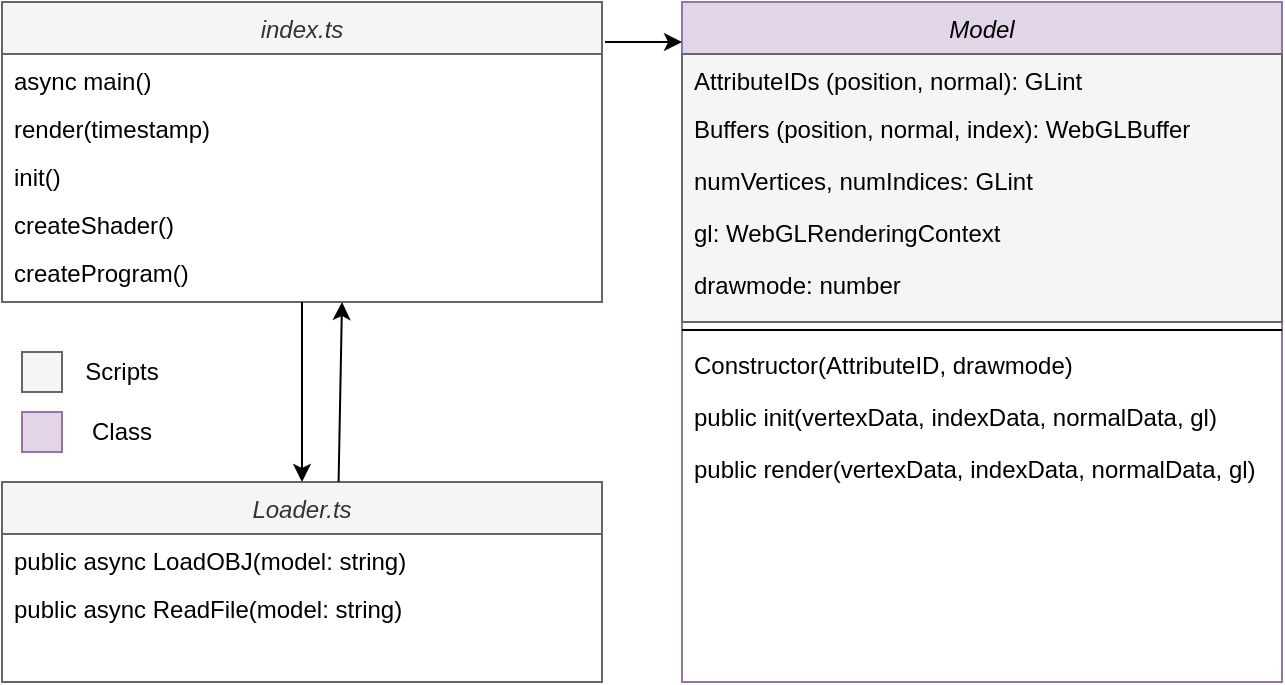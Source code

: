 <mxfile version="20.6.0"><diagram id="C5RBs43oDa-KdzZeNtuy" name="Page-1"><mxGraphModel dx="981" dy="538" grid="1" gridSize="10" guides="1" tooltips="1" connect="1" arrows="1" fold="1" page="1" pageScale="1" pageWidth="827" pageHeight="1169" math="0" shadow="0"><root><mxCell id="WIyWlLk6GJQsqaUBKTNV-0"/><mxCell id="WIyWlLk6GJQsqaUBKTNV-1" parent="WIyWlLk6GJQsqaUBKTNV-0"/><mxCell id="zkfFHV4jXpPFQw0GAbJ--0" value="Model" style="swimlane;fontStyle=2;align=center;verticalAlign=top;childLayout=stackLayout;horizontal=1;startSize=26;horizontalStack=0;resizeParent=1;resizeLast=0;collapsible=1;marginBottom=0;rounded=0;shadow=0;strokeWidth=1;fillColor=#e1d5e7;strokeColor=#9673a6;" parent="WIyWlLk6GJQsqaUBKTNV-1" vertex="1"><mxGeometry x="430" y="40" width="300" height="340" as="geometry"><mxRectangle x="230" y="140" width="160" height="26" as="alternateBounds"/></mxGeometry></mxCell><mxCell id="ddMBwT2aPCV6fHb5aI7i-10" value="" style="group" vertex="1" connectable="0" parent="zkfFHV4jXpPFQw0GAbJ--0"><mxGeometry y="26" width="300" height="142" as="geometry"/></mxCell><mxCell id="ddMBwT2aPCV6fHb5aI7i-9" value="" style="rounded=0;whiteSpace=wrap;html=1;fillColor=#f5f5f5;strokeColor=#666666;fontColor=#333333;" vertex="1" parent="ddMBwT2aPCV6fHb5aI7i-10"><mxGeometry width="300" height="134" as="geometry"/></mxCell><mxCell id="zkfFHV4jXpPFQw0GAbJ--1" value="AttributeIDs (position, normal): GLint&#xA;" style="text;align=left;verticalAlign=top;spacingLeft=4;spacingRight=4;overflow=hidden;rotatable=0;points=[[0,0.5],[1,0.5]];portConstraint=eastwest;" parent="ddMBwT2aPCV6fHb5aI7i-10" vertex="1"><mxGeometry width="300" height="24" as="geometry"/></mxCell><mxCell id="zkfFHV4jXpPFQw0GAbJ--2" value="Buffers (position, normal, index): WebGLBuffer" style="text;align=left;verticalAlign=top;spacingLeft=4;spacingRight=4;overflow=hidden;rotatable=0;points=[[0,0.5],[1,0.5]];portConstraint=eastwest;rounded=0;shadow=0;html=0;" parent="ddMBwT2aPCV6fHb5aI7i-10" vertex="1"><mxGeometry y="24" width="300" height="26" as="geometry"/></mxCell><mxCell id="zkfFHV4jXpPFQw0GAbJ--3" value="numVertices, numIndices: GLint" style="text;align=left;verticalAlign=top;spacingLeft=4;spacingRight=4;overflow=hidden;rotatable=0;points=[[0,0.5],[1,0.5]];portConstraint=eastwest;rounded=0;shadow=0;html=0;" parent="ddMBwT2aPCV6fHb5aI7i-10" vertex="1"><mxGeometry y="50" width="300" height="26" as="geometry"/></mxCell><mxCell id="ddMBwT2aPCV6fHb5aI7i-3" value="gl: WebGLRenderingContext" style="text;align=left;verticalAlign=top;spacingLeft=4;spacingRight=4;overflow=hidden;rotatable=0;points=[[0,0.5],[1,0.5]];portConstraint=eastwest;rounded=0;shadow=0;html=0;" vertex="1" parent="ddMBwT2aPCV6fHb5aI7i-10"><mxGeometry y="76" width="300" height="26" as="geometry"/></mxCell><mxCell id="ddMBwT2aPCV6fHb5aI7i-4" value="drawmode: number" style="text;align=left;verticalAlign=top;spacingLeft=4;spacingRight=4;overflow=hidden;rotatable=0;points=[[0,0.5],[1,0.5]];portConstraint=eastwest;rounded=0;shadow=0;html=0;" vertex="1" parent="ddMBwT2aPCV6fHb5aI7i-10"><mxGeometry y="102" width="300" height="26" as="geometry"/></mxCell><mxCell id="zkfFHV4jXpPFQw0GAbJ--4" value="" style="line;html=1;strokeWidth=1;align=left;verticalAlign=middle;spacingTop=-1;spacingLeft=3;spacingRight=3;rotatable=1;labelPosition=right;points=[];portConstraint=eastwest;movable=1;resizable=1;deletable=1;editable=1;connectable=1;" parent="ddMBwT2aPCV6fHb5aI7i-10" vertex="1"><mxGeometry y="134" width="300" height="8" as="geometry"/></mxCell><mxCell id="ddMBwT2aPCV6fHb5aI7i-5" value="Constructor(AttributeID, drawmode)" style="text;align=left;verticalAlign=top;spacingLeft=4;spacingRight=4;overflow=hidden;rotatable=0;points=[[0,0.5],[1,0.5]];portConstraint=eastwest;rounded=0;shadow=0;html=0;" vertex="1" parent="zkfFHV4jXpPFQw0GAbJ--0"><mxGeometry y="168" width="300" height="26" as="geometry"/></mxCell><mxCell id="ddMBwT2aPCV6fHb5aI7i-6" value="public init(vertexData, indexData, normalData, gl)" style="text;align=left;verticalAlign=top;spacingLeft=4;spacingRight=4;overflow=hidden;rotatable=0;points=[[0,0.5],[1,0.5]];portConstraint=eastwest;rounded=0;shadow=0;html=0;" vertex="1" parent="zkfFHV4jXpPFQw0GAbJ--0"><mxGeometry y="194" width="300" height="26" as="geometry"/></mxCell><mxCell id="ddMBwT2aPCV6fHb5aI7i-7" value="public render(vertexData, indexData, normalData, gl)" style="text;align=left;verticalAlign=top;spacingLeft=4;spacingRight=4;overflow=hidden;rotatable=0;points=[[0,0.5],[1,0.5]];portConstraint=eastwest;rounded=0;shadow=0;html=0;" vertex="1" parent="zkfFHV4jXpPFQw0GAbJ--0"><mxGeometry y="220" width="300" height="26" as="geometry"/></mxCell><mxCell id="ddMBwT2aPCV6fHb5aI7i-36" value="index.ts" style="swimlane;fontStyle=2;align=center;verticalAlign=top;childLayout=stackLayout;horizontal=1;startSize=26;horizontalStack=0;resizeParent=1;resizeLast=0;collapsible=1;marginBottom=0;rounded=0;shadow=0;strokeWidth=1;fillColor=#f5f5f5;strokeColor=#666666;fontColor=#333333;" vertex="1" parent="WIyWlLk6GJQsqaUBKTNV-1"><mxGeometry x="90" y="40" width="300" height="150" as="geometry"><mxRectangle x="230" y="140" width="160" height="26" as="alternateBounds"/></mxGeometry></mxCell><mxCell id="ddMBwT2aPCV6fHb5aI7i-51" value="async main()&#xA;" style="text;align=left;verticalAlign=top;spacingLeft=4;spacingRight=4;overflow=hidden;rotatable=0;points=[[0,0.5],[1,0.5]];portConstraint=eastwest;" vertex="1" parent="ddMBwT2aPCV6fHb5aI7i-36"><mxGeometry y="26" width="300" height="24" as="geometry"/></mxCell><mxCell id="ddMBwT2aPCV6fHb5aI7i-52" value="render(timestamp)" style="text;align=left;verticalAlign=top;spacingLeft=4;spacingRight=4;overflow=hidden;rotatable=0;points=[[0,0.5],[1,0.5]];portConstraint=eastwest;" vertex="1" parent="ddMBwT2aPCV6fHb5aI7i-36"><mxGeometry y="50" width="300" height="24" as="geometry"/></mxCell><mxCell id="ddMBwT2aPCV6fHb5aI7i-53" value="init()" style="text;align=left;verticalAlign=top;spacingLeft=4;spacingRight=4;overflow=hidden;rotatable=0;points=[[0,0.5],[1,0.5]];portConstraint=eastwest;" vertex="1" parent="ddMBwT2aPCV6fHb5aI7i-36"><mxGeometry y="74" width="300" height="24" as="geometry"/></mxCell><mxCell id="ddMBwT2aPCV6fHb5aI7i-55" value="createShader()" style="text;align=left;verticalAlign=top;spacingLeft=4;spacingRight=4;overflow=hidden;rotatable=0;points=[[0,0.5],[1,0.5]];portConstraint=eastwest;" vertex="1" parent="ddMBwT2aPCV6fHb5aI7i-36"><mxGeometry y="98" width="300" height="24" as="geometry"/></mxCell><mxCell id="ddMBwT2aPCV6fHb5aI7i-54" value="createProgram()" style="text;align=left;verticalAlign=top;spacingLeft=4;spacingRight=4;overflow=hidden;rotatable=0;points=[[0,0.5],[1,0.5]];portConstraint=eastwest;" vertex="1" parent="ddMBwT2aPCV6fHb5aI7i-36"><mxGeometry y="122" width="300" height="24" as="geometry"/></mxCell><mxCell id="ddMBwT2aPCV6fHb5aI7i-48" value="Loader.ts" style="swimlane;fontStyle=2;align=center;verticalAlign=top;childLayout=stackLayout;horizontal=1;startSize=26;horizontalStack=0;resizeParent=1;resizeLast=0;collapsible=1;marginBottom=0;rounded=0;shadow=0;strokeWidth=1;fillColor=#f5f5f5;strokeColor=#666666;fontColor=#333333;" vertex="1" parent="WIyWlLk6GJQsqaUBKTNV-1"><mxGeometry x="90" y="280" width="300" height="100" as="geometry"><mxRectangle x="230" y="140" width="160" height="26" as="alternateBounds"/></mxGeometry></mxCell><mxCell id="ddMBwT2aPCV6fHb5aI7i-49" value="public async LoadOBJ(model: string)" style="text;align=left;verticalAlign=top;spacingLeft=4;spacingRight=4;overflow=hidden;rotatable=0;points=[[0,0.5],[1,0.5]];portConstraint=eastwest;" vertex="1" parent="ddMBwT2aPCV6fHb5aI7i-48"><mxGeometry y="26" width="300" height="24" as="geometry"/></mxCell><mxCell id="ddMBwT2aPCV6fHb5aI7i-50" value="public async ReadFile(model: string)" style="text;align=left;verticalAlign=top;spacingLeft=4;spacingRight=4;overflow=hidden;rotatable=0;points=[[0,0.5],[1,0.5]];portConstraint=eastwest;" vertex="1" parent="ddMBwT2aPCV6fHb5aI7i-48"><mxGeometry y="50" width="300" height="24" as="geometry"/></mxCell><mxCell id="ddMBwT2aPCV6fHb5aI7i-56" value="" style="endArrow=classic;html=1;rounded=0;exitX=0.5;exitY=1;exitDx=0;exitDy=0;" edge="1" parent="WIyWlLk6GJQsqaUBKTNV-1" source="ddMBwT2aPCV6fHb5aI7i-36" target="ddMBwT2aPCV6fHb5aI7i-48"><mxGeometry width="50" height="50" relative="1" as="geometry"><mxPoint x="20" y="250" as="sourcePoint"/><mxPoint x="70" y="200" as="targetPoint"/></mxGeometry></mxCell><mxCell id="ddMBwT2aPCV6fHb5aI7i-58" value="" style="endArrow=classic;html=1;rounded=0;exitX=0.561;exitY=-0.001;exitDx=0;exitDy=0;exitPerimeter=0;" edge="1" parent="WIyWlLk6GJQsqaUBKTNV-1" source="ddMBwT2aPCV6fHb5aI7i-48"><mxGeometry width="50" height="50" relative="1" as="geometry"><mxPoint x="300" y="270" as="sourcePoint"/><mxPoint x="260" y="190" as="targetPoint"/></mxGeometry></mxCell><mxCell id="ddMBwT2aPCV6fHb5aI7i-59" value="" style="endArrow=classic;html=1;rounded=0;exitX=1.005;exitY=0.133;exitDx=0;exitDy=0;exitPerimeter=0;entryX=0;entryY=0.059;entryDx=0;entryDy=0;entryPerimeter=0;" edge="1" parent="WIyWlLk6GJQsqaUBKTNV-1" source="ddMBwT2aPCV6fHb5aI7i-36" target="zkfFHV4jXpPFQw0GAbJ--0"><mxGeometry width="50" height="50" relative="1" as="geometry"><mxPoint x="370" y="280" as="sourcePoint"/><mxPoint x="470" y="60" as="targetPoint"/></mxGeometry></mxCell><mxCell id="ddMBwT2aPCV6fHb5aI7i-64" value="" style="group" vertex="1" connectable="0" parent="WIyWlLk6GJQsqaUBKTNV-1"><mxGeometry x="100" y="210" width="80" height="60" as="geometry"/></mxCell><mxCell id="ddMBwT2aPCV6fHb5aI7i-60" value="" style="rounded=0;whiteSpace=wrap;html=1;fillColor=#f5f5f5;fontColor=#333333;strokeColor=#666666;" vertex="1" parent="ddMBwT2aPCV6fHb5aI7i-64"><mxGeometry y="5" width="20" height="20" as="geometry"/></mxCell><mxCell id="ddMBwT2aPCV6fHb5aI7i-61" value="Scripts" style="text;html=1;strokeColor=none;fillColor=none;align=center;verticalAlign=middle;whiteSpace=wrap;rounded=0;" vertex="1" parent="ddMBwT2aPCV6fHb5aI7i-64"><mxGeometry x="20" width="60" height="30" as="geometry"/></mxCell><mxCell id="ddMBwT2aPCV6fHb5aI7i-62" value="" style="rounded=0;whiteSpace=wrap;html=1;fillColor=#e1d5e7;strokeColor=#9673a6;" vertex="1" parent="ddMBwT2aPCV6fHb5aI7i-64"><mxGeometry y="35" width="20" height="20" as="geometry"/></mxCell><mxCell id="ddMBwT2aPCV6fHb5aI7i-63" value="Class" style="text;html=1;strokeColor=none;fillColor=none;align=center;verticalAlign=middle;whiteSpace=wrap;rounded=0;" vertex="1" parent="ddMBwT2aPCV6fHb5aI7i-64"><mxGeometry x="20" y="30" width="60" height="30" as="geometry"/></mxCell></root></mxGraphModel></diagram></mxfile>